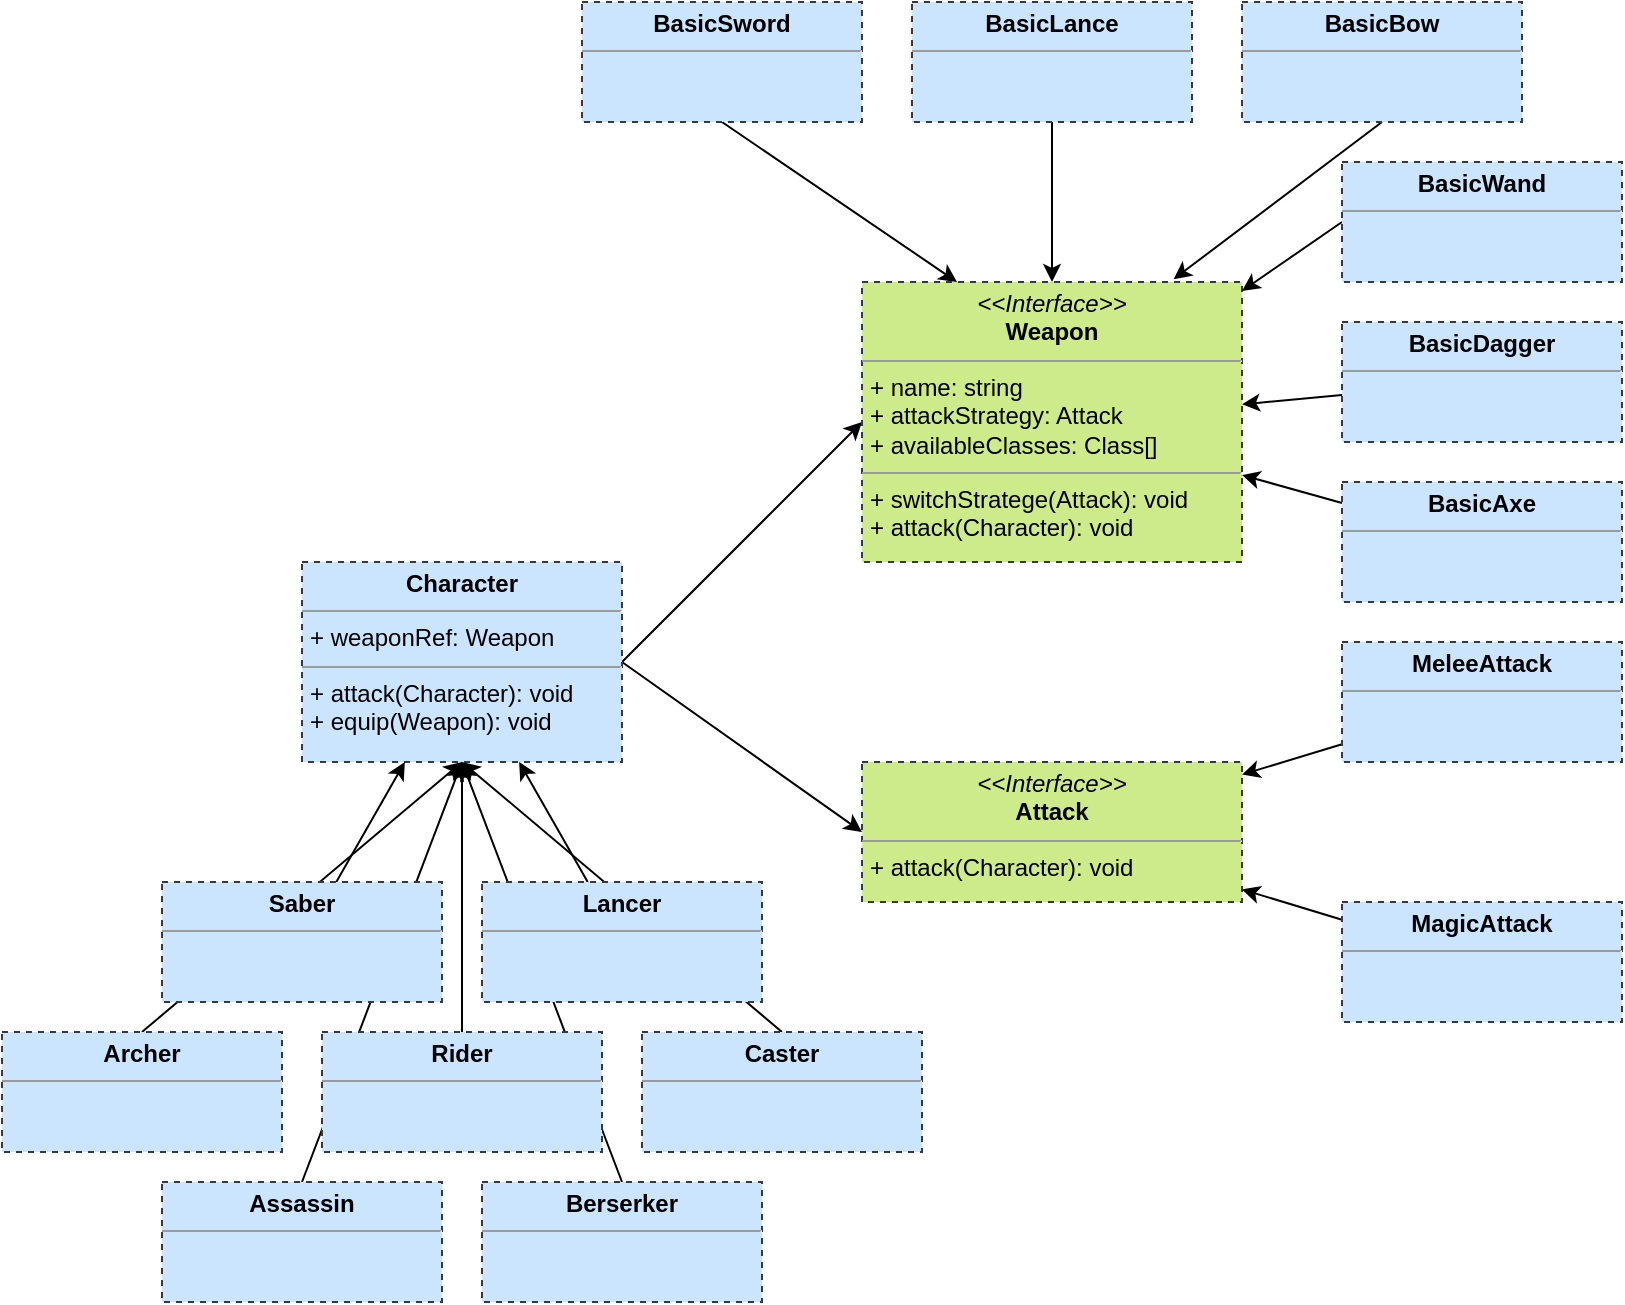 <mxfile>
    <diagram id="C5RBs43oDa-KdzZeNtuy" name="Page-1">
        <mxGraphModel dx="1409" dy="535" grid="1" gridSize="10" guides="1" tooltips="1" connect="1" arrows="1" fold="1" page="1" pageScale="1" pageWidth="827" pageHeight="1169" math="0" shadow="0">
            <root>
                <mxCell id="WIyWlLk6GJQsqaUBKTNV-0"/>
                <mxCell id="WIyWlLk6GJQsqaUBKTNV-1" parent="WIyWlLk6GJQsqaUBKTNV-0"/>
                <mxCell id="48" style="edgeStyle=none;html=1;exitX=1;exitY=0.5;exitDx=0;exitDy=0;entryX=0;entryY=0.5;entryDx=0;entryDy=0;" edge="1" parent="WIyWlLk6GJQsqaUBKTNV-1" source="21" target="23">
                    <mxGeometry relative="1" as="geometry"/>
                </mxCell>
                <mxCell id="49" style="edgeStyle=none;html=1;exitX=1;exitY=0.5;exitDx=0;exitDy=0;entryX=0;entryY=0.5;entryDx=0;entryDy=0;" edge="1" parent="WIyWlLk6GJQsqaUBKTNV-1" source="21" target="22">
                    <mxGeometry relative="1" as="geometry"/>
                </mxCell>
                <mxCell id="21" value="&lt;p style=&quot;margin: 0px ; margin-top: 4px ; text-align: center&quot;&gt;&lt;b&gt;Character&lt;/b&gt;&lt;/p&gt;&lt;hr size=&quot;1&quot;&gt;&lt;p style=&quot;margin: 0px ; margin-left: 4px&quot;&gt;+ weaponRef: Weapon&lt;/p&gt;&lt;hr size=&quot;1&quot;&gt;&lt;p style=&quot;margin: 0px ; margin-left: 4px&quot;&gt;+ attack(Character): void&lt;/p&gt;&lt;p style=&quot;margin: 0px ; margin-left: 4px&quot;&gt;+ equip(Weapon): void&lt;/p&gt;" style="verticalAlign=top;align=left;overflow=fill;fontSize=12;fontFamily=Helvetica;html=1;rounded=0;shadow=0;glass=0;dashed=1;sketch=0;strokeWidth=1;fillColor=#cce5ff;strokeColor=#36393d;" vertex="1" parent="WIyWlLk6GJQsqaUBKTNV-1">
                    <mxGeometry x="80" y="320" width="160" height="100" as="geometry"/>
                </mxCell>
                <mxCell id="22" value="&lt;p style=&quot;margin: 0px ; margin-top: 4px ; text-align: center&quot;&gt;&lt;i&gt;&amp;lt;&amp;lt;Interface&amp;gt;&amp;gt;&lt;/i&gt;&lt;br&gt;&lt;b&gt;Weapon&lt;/b&gt;&lt;/p&gt;&lt;hr size=&quot;1&quot;&gt;&lt;p style=&quot;margin: 0px ; margin-left: 4px&quot;&gt;+ name: string&lt;br&gt;+ attackStrategy: Attack&lt;/p&gt;&lt;p style=&quot;margin: 0px ; margin-left: 4px&quot;&gt;+ availableClasses: Class[]&lt;/p&gt;&lt;hr size=&quot;1&quot;&gt;&lt;p style=&quot;margin: 0px ; margin-left: 4px&quot;&gt;+ switchStratege(Attack): void&lt;br&gt;+ attack(Character): void&lt;/p&gt;" style="verticalAlign=top;align=left;overflow=fill;fontSize=12;fontFamily=Helvetica;html=1;rounded=0;shadow=0;glass=0;dashed=1;sketch=0;strokeWidth=1;fillColor=#cdeb8b;strokeColor=#36393d;" vertex="1" parent="WIyWlLk6GJQsqaUBKTNV-1">
                    <mxGeometry x="360" y="180" width="190" height="140" as="geometry"/>
                </mxCell>
                <mxCell id="23" value="&lt;p style=&quot;margin: 0px ; margin-top: 4px ; text-align: center&quot;&gt;&lt;i&gt;&amp;lt;&amp;lt;Interface&amp;gt;&amp;gt;&lt;/i&gt;&lt;br&gt;&lt;b&gt;Attack&lt;/b&gt;&lt;/p&gt;&lt;hr size=&quot;1&quot;&gt;&lt;p style=&quot;margin: 0px ; margin-left: 4px&quot;&gt;+ attack(Character): void&lt;/p&gt;" style="verticalAlign=top;align=left;overflow=fill;fontSize=12;fontFamily=Helvetica;html=1;rounded=0;shadow=0;glass=0;dashed=1;sketch=0;strokeWidth=1;fillColor=#cdeb8b;strokeColor=#36393d;" vertex="1" parent="WIyWlLk6GJQsqaUBKTNV-1">
                    <mxGeometry x="360" y="420" width="190" height="70" as="geometry"/>
                </mxCell>
                <mxCell id="38" value="" style="edgeStyle=none;html=1;" edge="1" parent="WIyWlLk6GJQsqaUBKTNV-1" source="27" target="21">
                    <mxGeometry relative="1" as="geometry"/>
                </mxCell>
                <mxCell id="43" style="edgeStyle=none;html=1;exitX=0.5;exitY=0;exitDx=0;exitDy=0;entryX=0.5;entryY=1;entryDx=0;entryDy=0;" edge="1" parent="WIyWlLk6GJQsqaUBKTNV-1" source="28" target="21">
                    <mxGeometry relative="1" as="geometry"/>
                </mxCell>
                <mxCell id="39" value="" style="edgeStyle=none;html=1;" edge="1" parent="WIyWlLk6GJQsqaUBKTNV-1" source="29" target="21">
                    <mxGeometry relative="1" as="geometry"/>
                </mxCell>
                <mxCell id="44" style="edgeStyle=none;html=1;exitX=0.5;exitY=0;exitDx=0;exitDy=0;" edge="1" parent="WIyWlLk6GJQsqaUBKTNV-1" source="30">
                    <mxGeometry relative="1" as="geometry">
                        <mxPoint x="160" y="420" as="targetPoint"/>
                    </mxGeometry>
                </mxCell>
                <mxCell id="30" value="&lt;p style=&quot;margin: 0px ; margin-top: 4px ; text-align: center&quot;&gt;&lt;b&gt;Archer&lt;/b&gt;&lt;/p&gt;&lt;hr size=&quot;1&quot;&gt;&lt;div style=&quot;height: 2px&quot;&gt;&lt;/div&gt;" style="verticalAlign=top;align=left;overflow=fill;fontSize=12;fontFamily=Helvetica;html=1;rounded=0;shadow=0;glass=0;dashed=1;sketch=0;strokeWidth=1;fillColor=#cce5ff;strokeColor=#36393d;" vertex="1" parent="WIyWlLk6GJQsqaUBKTNV-1">
                    <mxGeometry x="-70" y="555" width="140" height="60" as="geometry"/>
                </mxCell>
                <mxCell id="46" style="edgeStyle=none;html=1;exitX=0.5;exitY=0;exitDx=0;exitDy=0;" edge="1" parent="WIyWlLk6GJQsqaUBKTNV-1" source="31">
                    <mxGeometry relative="1" as="geometry">
                        <mxPoint x="160" y="420" as="targetPoint"/>
                    </mxGeometry>
                </mxCell>
                <mxCell id="31" value="&lt;p style=&quot;margin: 0px ; margin-top: 4px ; text-align: center&quot;&gt;&lt;b&gt;Assassin&lt;/b&gt;&lt;/p&gt;&lt;hr size=&quot;1&quot;&gt;&lt;div style=&quot;height: 2px&quot;&gt;&lt;/div&gt;" style="verticalAlign=top;align=left;overflow=fill;fontSize=12;fontFamily=Helvetica;html=1;rounded=0;shadow=0;glass=0;dashed=1;sketch=0;strokeWidth=1;fillColor=#cce5ff;strokeColor=#36393d;" vertex="1" parent="WIyWlLk6GJQsqaUBKTNV-1">
                    <mxGeometry x="10" y="630" width="140" height="60" as="geometry"/>
                </mxCell>
                <mxCell id="47" style="edgeStyle=none;html=1;exitX=0.5;exitY=0;exitDx=0;exitDy=0;" edge="1" parent="WIyWlLk6GJQsqaUBKTNV-1" source="32">
                    <mxGeometry relative="1" as="geometry">
                        <mxPoint x="160" y="420" as="targetPoint"/>
                    </mxGeometry>
                </mxCell>
                <mxCell id="32" value="&lt;p style=&quot;margin: 0px ; margin-top: 4px ; text-align: center&quot;&gt;&lt;b&gt;Berserker&lt;/b&gt;&lt;/p&gt;&lt;hr size=&quot;1&quot;&gt;&lt;div style=&quot;height: 2px&quot;&gt;&lt;/div&gt;" style="verticalAlign=top;align=left;overflow=fill;fontSize=12;fontFamily=Helvetica;html=1;rounded=0;shadow=0;glass=0;dashed=1;sketch=0;strokeWidth=1;fillColor=#cce5ff;strokeColor=#36393d;" vertex="1" parent="WIyWlLk6GJQsqaUBKTNV-1">
                    <mxGeometry x="170" y="630" width="140" height="60" as="geometry"/>
                </mxCell>
                <mxCell id="45" style="edgeStyle=none;html=1;exitX=0.5;exitY=0;exitDx=0;exitDy=0;" edge="1" parent="WIyWlLk6GJQsqaUBKTNV-1" source="33">
                    <mxGeometry relative="1" as="geometry">
                        <mxPoint x="160" y="420" as="targetPoint"/>
                    </mxGeometry>
                </mxCell>
                <mxCell id="33" value="&lt;p style=&quot;margin: 0px ; margin-top: 4px ; text-align: center&quot;&gt;&lt;b&gt;Caster&lt;/b&gt;&lt;/p&gt;&lt;hr size=&quot;1&quot;&gt;&lt;div style=&quot;height: 2px&quot;&gt;&lt;/div&gt;" style="verticalAlign=top;align=left;overflow=fill;fontSize=12;fontFamily=Helvetica;html=1;rounded=0;shadow=0;glass=0;dashed=1;sketch=0;strokeWidth=1;fillColor=#cce5ff;strokeColor=#36393d;" vertex="1" parent="WIyWlLk6GJQsqaUBKTNV-1">
                    <mxGeometry x="250" y="555" width="140" height="60" as="geometry"/>
                </mxCell>
                <mxCell id="27" value="&lt;p style=&quot;margin: 0px ; margin-top: 4px ; text-align: center&quot;&gt;&lt;b&gt;Saber&lt;/b&gt;&lt;/p&gt;&lt;hr size=&quot;1&quot;&gt;&lt;div style=&quot;height: 2px&quot;&gt;&lt;/div&gt;" style="verticalAlign=top;align=left;overflow=fill;fontSize=12;fontFamily=Helvetica;html=1;rounded=0;shadow=0;glass=0;dashed=1;sketch=0;strokeWidth=1;fillColor=#cce5ff;strokeColor=#36393d;" vertex="1" parent="WIyWlLk6GJQsqaUBKTNV-1">
                    <mxGeometry x="10" y="480" width="140" height="60" as="geometry"/>
                </mxCell>
                <mxCell id="29" value="&lt;p style=&quot;margin: 0px ; margin-top: 4px ; text-align: center&quot;&gt;&lt;b&gt;Lancer&lt;/b&gt;&lt;/p&gt;&lt;hr size=&quot;1&quot;&gt;&lt;div style=&quot;height: 2px&quot;&gt;&lt;/div&gt;" style="verticalAlign=top;align=left;overflow=fill;fontSize=12;fontFamily=Helvetica;html=1;rounded=0;shadow=0;glass=0;dashed=1;sketch=0;strokeWidth=1;fillColor=#cce5ff;strokeColor=#36393d;" vertex="1" parent="WIyWlLk6GJQsqaUBKTNV-1">
                    <mxGeometry x="170" y="480" width="140" height="60" as="geometry"/>
                </mxCell>
                <mxCell id="28" value="&lt;p style=&quot;margin: 0px ; margin-top: 4px ; text-align: center&quot;&gt;&lt;b&gt;Rider&lt;/b&gt;&lt;/p&gt;&lt;hr size=&quot;1&quot;&gt;&lt;div style=&quot;height: 2px&quot;&gt;&lt;/div&gt;" style="verticalAlign=top;align=left;overflow=fill;fontSize=12;fontFamily=Helvetica;html=1;rounded=0;shadow=0;glass=0;dashed=1;sketch=0;strokeWidth=1;fillColor=#cce5ff;strokeColor=#36393d;" vertex="1" parent="WIyWlLk6GJQsqaUBKTNV-1">
                    <mxGeometry x="90" y="555" width="140" height="60" as="geometry"/>
                </mxCell>
                <mxCell id="63" style="edgeStyle=none;html=1;exitX=0.5;exitY=1;exitDx=0;exitDy=0;entryX=0.25;entryY=0;entryDx=0;entryDy=0;" edge="1" parent="WIyWlLk6GJQsqaUBKTNV-1" source="50" target="22">
                    <mxGeometry relative="1" as="geometry"/>
                </mxCell>
                <mxCell id="50" value="&lt;p style=&quot;margin: 0px ; margin-top: 4px ; text-align: center&quot;&gt;&lt;b&gt;BasicSword&lt;/b&gt;&lt;/p&gt;&lt;hr size=&quot;1&quot;&gt;&lt;div style=&quot;height: 2px&quot;&gt;&lt;/div&gt;" style="verticalAlign=top;align=left;overflow=fill;fontSize=12;fontFamily=Helvetica;html=1;rounded=0;shadow=0;glass=0;dashed=1;sketch=0;strokeWidth=1;fillColor=#cce5ff;strokeColor=#36393d;" vertex="1" parent="WIyWlLk6GJQsqaUBKTNV-1">
                    <mxGeometry x="220" y="40" width="140" height="60" as="geometry"/>
                </mxCell>
                <mxCell id="61" value="" style="edgeStyle=none;html=1;" edge="1" parent="WIyWlLk6GJQsqaUBKTNV-1" source="56" target="22">
                    <mxGeometry relative="1" as="geometry"/>
                </mxCell>
                <mxCell id="56" value="&lt;p style=&quot;margin: 0px ; margin-top: 4px ; text-align: center&quot;&gt;&lt;b&gt;BasicLance&lt;/b&gt;&lt;/p&gt;&lt;hr size=&quot;1&quot;&gt;&lt;div style=&quot;height: 2px&quot;&gt;&lt;/div&gt;" style="verticalAlign=top;align=left;overflow=fill;fontSize=12;fontFamily=Helvetica;html=1;rounded=0;shadow=0;glass=0;dashed=1;sketch=0;strokeWidth=1;fillColor=#cce5ff;strokeColor=#36393d;" vertex="1" parent="WIyWlLk6GJQsqaUBKTNV-1">
                    <mxGeometry x="385" y="40" width="140" height="60" as="geometry"/>
                </mxCell>
                <mxCell id="64" style="edgeStyle=none;html=1;exitX=0.5;exitY=1;exitDx=0;exitDy=0;entryX=0.82;entryY=-0.01;entryDx=0;entryDy=0;entryPerimeter=0;" edge="1" parent="WIyWlLk6GJQsqaUBKTNV-1" source="57" target="22">
                    <mxGeometry relative="1" as="geometry"/>
                </mxCell>
                <mxCell id="57" value="&lt;p style=&quot;margin: 0px ; margin-top: 4px ; text-align: center&quot;&gt;&lt;b&gt;BasicBow&lt;/b&gt;&lt;/p&gt;&lt;hr size=&quot;1&quot;&gt;&lt;div style=&quot;height: 2px&quot;&gt;&lt;/div&gt;" style="verticalAlign=top;align=left;overflow=fill;fontSize=12;fontFamily=Helvetica;html=1;rounded=0;shadow=0;glass=0;dashed=1;sketch=0;strokeWidth=1;fillColor=#cce5ff;strokeColor=#36393d;" vertex="1" parent="WIyWlLk6GJQsqaUBKTNV-1">
                    <mxGeometry x="550" y="40" width="140" height="60" as="geometry"/>
                </mxCell>
                <mxCell id="67" value="" style="edgeStyle=none;html=1;" edge="1" parent="WIyWlLk6GJQsqaUBKTNV-1" source="58" target="22">
                    <mxGeometry relative="1" as="geometry"/>
                </mxCell>
                <mxCell id="58" value="&lt;p style=&quot;margin: 0px ; margin-top: 4px ; text-align: center&quot;&gt;&lt;b&gt;BasicAxe&lt;/b&gt;&lt;/p&gt;&lt;hr size=&quot;1&quot;&gt;&lt;div style=&quot;height: 2px&quot;&gt;&lt;/div&gt;" style="verticalAlign=top;align=left;overflow=fill;fontSize=12;fontFamily=Helvetica;html=1;rounded=0;shadow=0;glass=0;dashed=1;sketch=0;strokeWidth=1;fillColor=#cce5ff;strokeColor=#36393d;" vertex="1" parent="WIyWlLk6GJQsqaUBKTNV-1">
                    <mxGeometry x="600" y="280" width="140" height="60" as="geometry"/>
                </mxCell>
                <mxCell id="66" value="" style="edgeStyle=none;html=1;" edge="1" parent="WIyWlLk6GJQsqaUBKTNV-1" source="59" target="22">
                    <mxGeometry relative="1" as="geometry"/>
                </mxCell>
                <mxCell id="59" value="&lt;p style=&quot;margin: 0px ; margin-top: 4px ; text-align: center&quot;&gt;&lt;b&gt;BasicDagger&lt;/b&gt;&lt;/p&gt;&lt;hr size=&quot;1&quot;&gt;&lt;div style=&quot;height: 2px&quot;&gt;&lt;/div&gt;" style="verticalAlign=top;align=left;overflow=fill;fontSize=12;fontFamily=Helvetica;html=1;rounded=0;shadow=0;glass=0;dashed=1;sketch=0;strokeWidth=1;fillColor=#cce5ff;strokeColor=#36393d;" vertex="1" parent="WIyWlLk6GJQsqaUBKTNV-1">
                    <mxGeometry x="600" y="200" width="140" height="60" as="geometry"/>
                </mxCell>
                <mxCell id="65" style="edgeStyle=none;html=1;exitX=0;exitY=0.5;exitDx=0;exitDy=0;" edge="1" parent="WIyWlLk6GJQsqaUBKTNV-1" source="60" target="22">
                    <mxGeometry relative="1" as="geometry"/>
                </mxCell>
                <mxCell id="60" value="&lt;p style=&quot;margin: 0px ; margin-top: 4px ; text-align: center&quot;&gt;&lt;b&gt;BasicWand&lt;/b&gt;&lt;/p&gt;&lt;hr size=&quot;1&quot;&gt;&lt;div style=&quot;height: 2px&quot;&gt;&lt;/div&gt;" style="verticalAlign=top;align=left;overflow=fill;fontSize=12;fontFamily=Helvetica;html=1;rounded=0;shadow=0;glass=0;dashed=1;sketch=0;strokeWidth=1;fillColor=#cce5ff;strokeColor=#36393d;" vertex="1" parent="WIyWlLk6GJQsqaUBKTNV-1">
                    <mxGeometry x="600" y="120" width="140" height="60" as="geometry"/>
                </mxCell>
                <mxCell id="103" value="" style="edgeStyle=none;html=1;" edge="1" parent="WIyWlLk6GJQsqaUBKTNV-1" source="68" target="23">
                    <mxGeometry relative="1" as="geometry"/>
                </mxCell>
                <mxCell id="68" value="&lt;p style=&quot;margin: 0px ; margin-top: 4px ; text-align: center&quot;&gt;&lt;b&gt;MeleeAttack&lt;/b&gt;&lt;/p&gt;&lt;hr size=&quot;1&quot;&gt;&lt;div style=&quot;height: 2px&quot;&gt;&lt;/div&gt;" style="verticalAlign=top;align=left;overflow=fill;fontSize=12;fontFamily=Helvetica;html=1;rounded=0;shadow=0;glass=0;dashed=1;sketch=0;strokeWidth=1;fillColor=#cce5ff;strokeColor=#36393d;" vertex="1" parent="WIyWlLk6GJQsqaUBKTNV-1">
                    <mxGeometry x="600" y="360" width="140" height="60" as="geometry"/>
                </mxCell>
                <mxCell id="102" value="" style="edgeStyle=none;html=1;" edge="1" parent="WIyWlLk6GJQsqaUBKTNV-1" source="101" target="23">
                    <mxGeometry relative="1" as="geometry"/>
                </mxCell>
                <mxCell id="101" value="&lt;p style=&quot;margin: 0px ; margin-top: 4px ; text-align: center&quot;&gt;&lt;b&gt;MagicAttack&lt;/b&gt;&lt;/p&gt;&lt;hr size=&quot;1&quot;&gt;&lt;div style=&quot;height: 2px&quot;&gt;&lt;/div&gt;" style="verticalAlign=top;align=left;overflow=fill;fontSize=12;fontFamily=Helvetica;html=1;rounded=0;shadow=0;glass=0;dashed=1;sketch=0;strokeWidth=1;fillColor=#cce5ff;strokeColor=#36393d;" vertex="1" parent="WIyWlLk6GJQsqaUBKTNV-1">
                    <mxGeometry x="600" y="490" width="140" height="60" as="geometry"/>
                </mxCell>
            </root>
        </mxGraphModel>
    </diagram>
</mxfile>